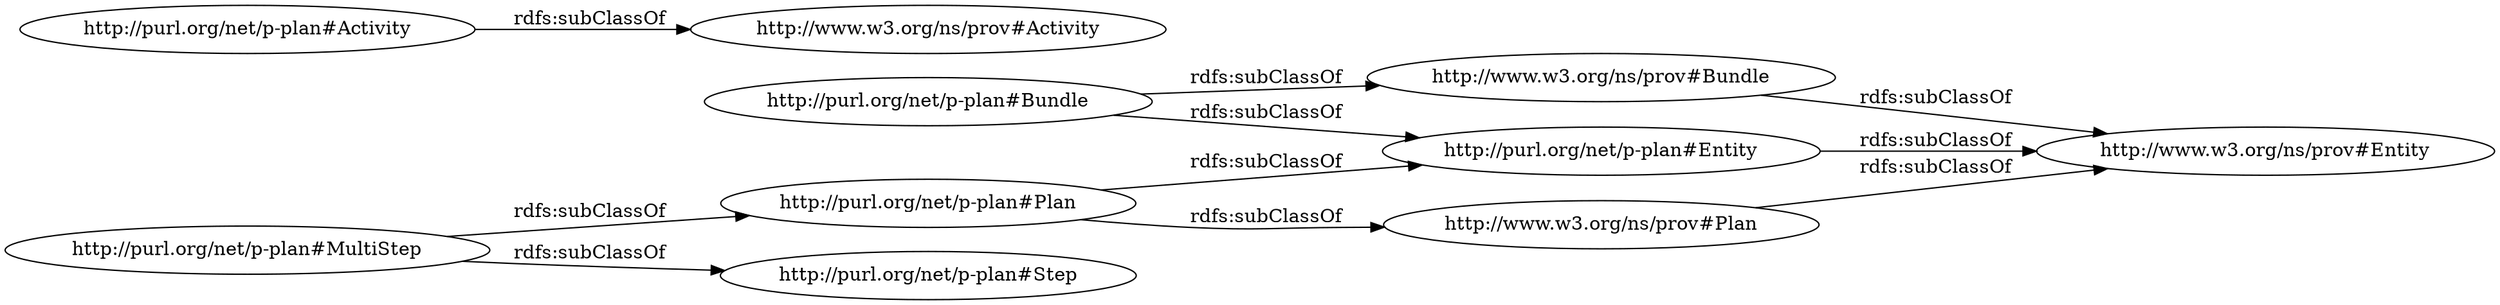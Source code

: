 digraph ar2dtool_diagram { 
rankdir=LR;
size="1000"
	"http://purl.org/net/p-plan#Entity" -> "http://www.w3.org/ns/prov#Entity" [ label = "rdfs:subClassOf" ];
	"http://purl.org/net/p-plan#Activity" -> "http://www.w3.org/ns/prov#Activity" [ label = "rdfs:subClassOf" ];
	"http://www.w3.org/ns/prov#Bundle" -> "http://www.w3.org/ns/prov#Entity" [ label = "rdfs:subClassOf" ];
	"http://www.w3.org/ns/prov#Plan" -> "http://www.w3.org/ns/prov#Entity" [ label = "rdfs:subClassOf" ];
	"http://purl.org/net/p-plan#Plan" -> "http://www.w3.org/ns/prov#Plan" [ label = "rdfs:subClassOf" ];
	"http://purl.org/net/p-plan#Plan" -> "http://purl.org/net/p-plan#Entity" [ label = "rdfs:subClassOf" ];
	"http://purl.org/net/p-plan#Bundle" -> "http://www.w3.org/ns/prov#Bundle" [ label = "rdfs:subClassOf" ];
	"http://purl.org/net/p-plan#Bundle" -> "http://purl.org/net/p-plan#Entity" [ label = "rdfs:subClassOf" ];
	"http://purl.org/net/p-plan#MultiStep" -> "http://purl.org/net/p-plan#Step" [ label = "rdfs:subClassOf" ];
	"http://purl.org/net/p-plan#MultiStep" -> "http://purl.org/net/p-plan#Plan" [ label = "rdfs:subClassOf" ];

}
